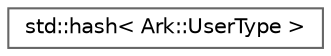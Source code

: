 digraph "Graphical Class Hierarchy"
{
 // INTERACTIVE_SVG=YES
 // LATEX_PDF_SIZE
  bgcolor="transparent";
  edge [fontname=Helvetica,fontsize=10,labelfontname=Helvetica,labelfontsize=10];
  node [fontname=Helvetica,fontsize=10,shape=box,height=0.2,width=0.4];
  rankdir="LR";
  Node0 [id="Node000000",label="std::hash\< Ark::UserType \>",height=0.2,width=0.4,color="grey40", fillcolor="white", style="filled",URL="$df/d7e/structstd_1_1hash_3_01Ark_1_1UserType_01_4.html",tooltip=" "];
}

